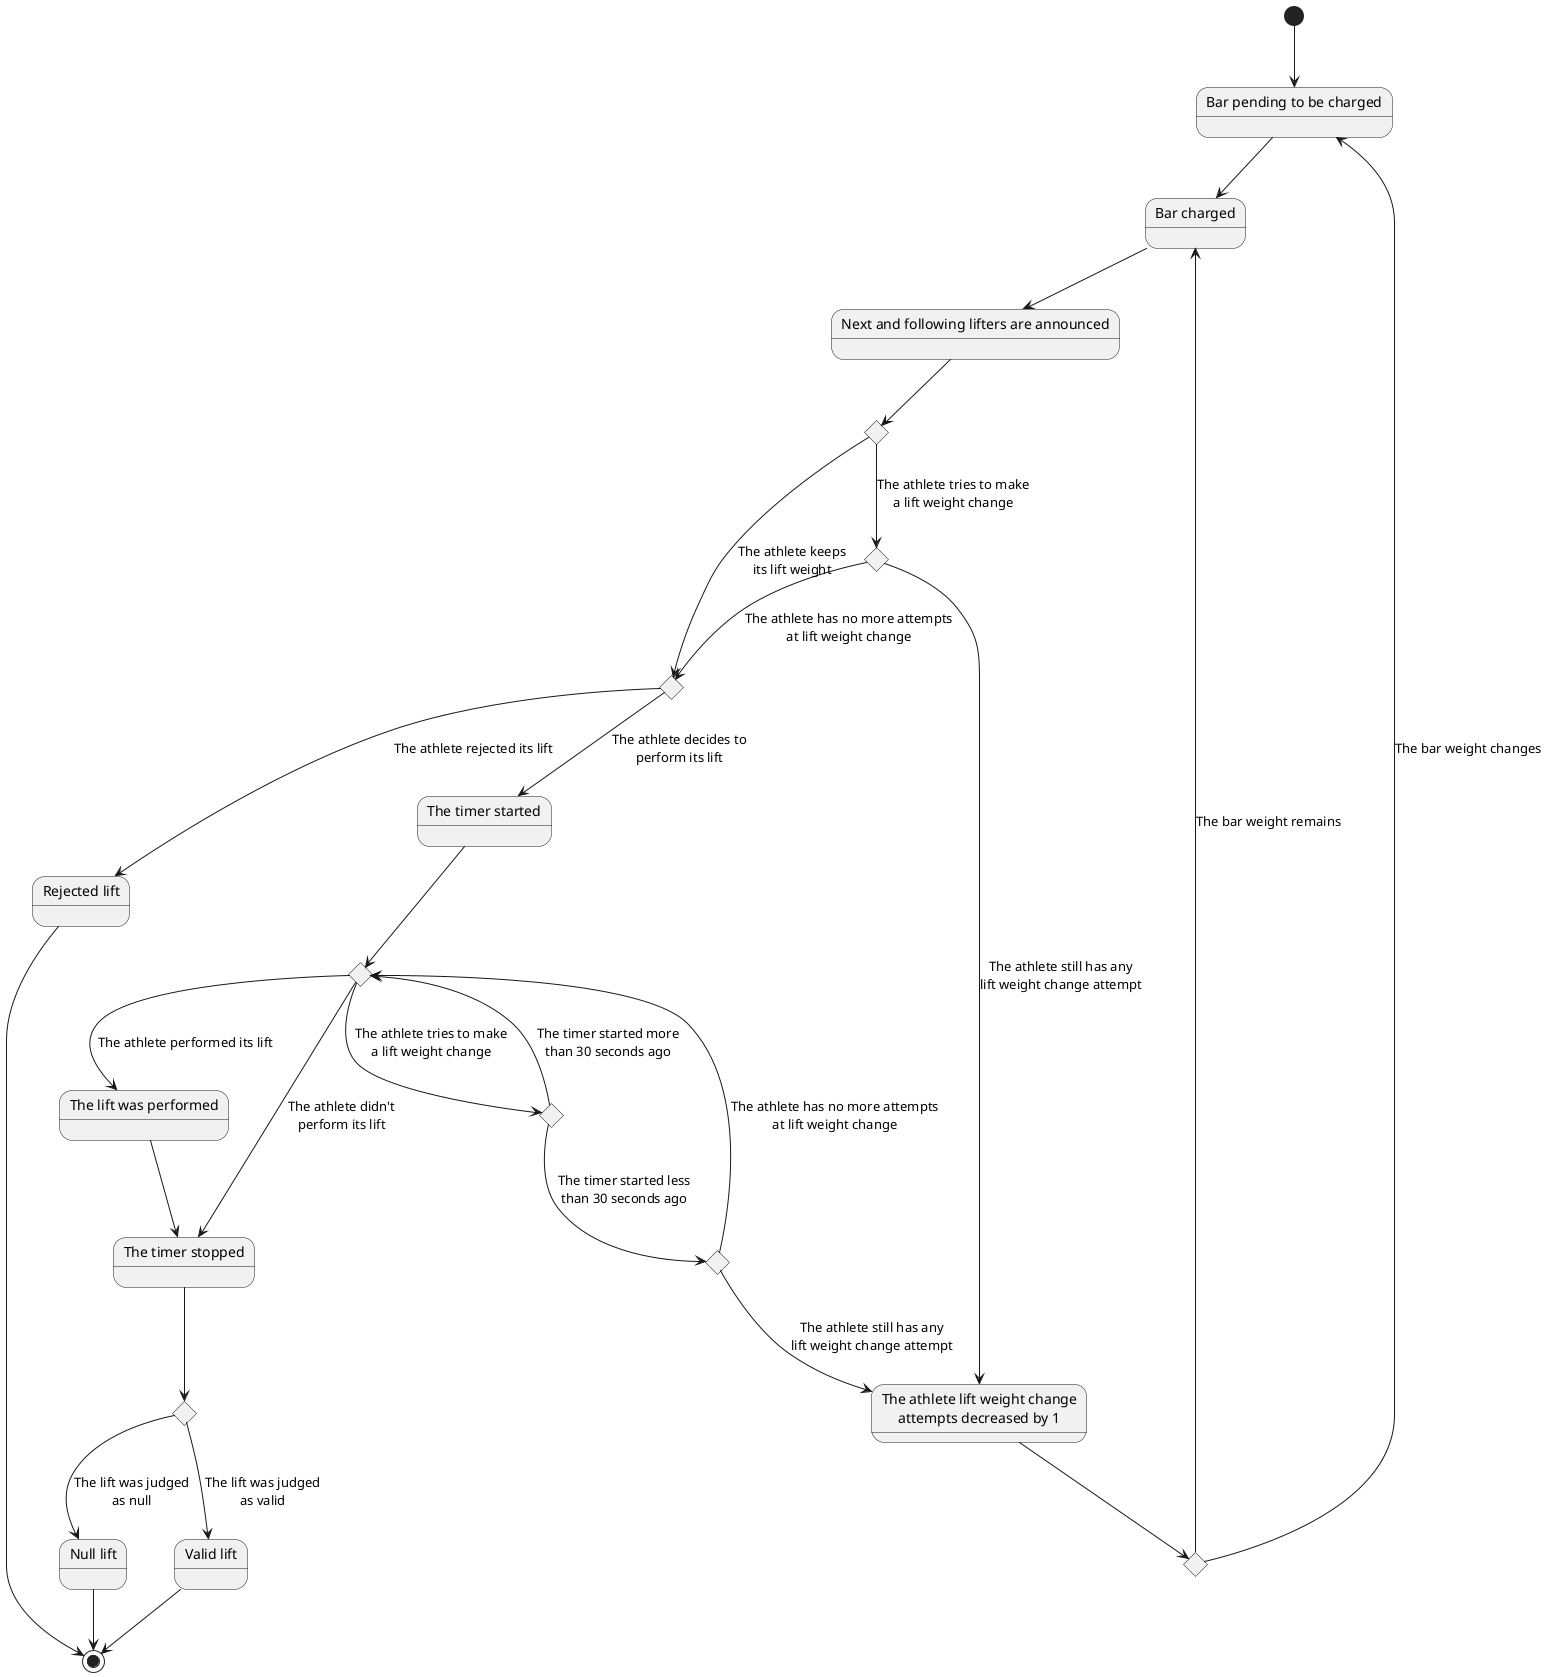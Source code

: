 @startuml
state "Bar pending to be charged" as BarPendingToBeCharged
state "Bar charged" as ChargedBar 
state "Next and following lifters are announced" as NextAndFollowingLiftersAnnounced

state "Was there a change in the lift weight?" as ChangeInLiftWeightCHC <<choice>>
state "Does the athlete have any lift weight change attempt?" as AnyChangeAttemptCHC <<choice>>

state "The athlete lift weight change\nattempts decreased by 1" as AttemptsDecreased
state "Does the bar weight remain?" as BarWeightRemainsCHC <<choice>>

state "Does the athlete decide to perform its lift?" as IsLiftGoingToBeRejectedCHC <<choice>>
state "The timer started" as TimerStarted
state "Did the athlete perform its lift?" as WasLiftPerformedCHC <<choice>>
state "Was there a change in the lift weight?" as ChangeInLiftWeightAfterTimerCHC <<choice>>
state "Does the athlete have any lift weight change attempt?" as AnyChangeAttemptAfterTimerCHC <<choice>>
state "The lift was performed" as LiftWasPerformed
state "The timer stopped" as TimerStopped
state "Rejected lift" as RejectedLift
state "Was the lift valid?" as WasLiftValidCHC <<choice>>
state "Valid lift" as ValidLift
state "Null lift" as NullLift


[*] --> BarPendingToBeCharged
BarPendingToBeCharged --> ChargedBar
ChargedBar --> NextAndFollowingLiftersAnnounced
NextAndFollowingLiftersAnnounced --> ChangeInLiftWeightCHC
ChangeInLiftWeightCHC --> AnyChangeAttemptCHC : The athlete tries to make\na lift weight change
AnyChangeAttemptCHC --> IsLiftGoingToBeRejectedCHC : The athlete has no more attempts\nat lift weight change
AnyChangeAttemptCHC --> AttemptsDecreased : The athlete still has any\nlift weight change attempt
AttemptsDecreased --> BarWeightRemainsCHC
BarWeightRemainsCHC --> ChargedBar : The bar weight remains
BarWeightRemainsCHC --> BarPendingToBeCharged : The bar weight changes
ChangeInLiftWeightCHC --> IsLiftGoingToBeRejectedCHC : The athlete keeps\nits lift weight
IsLiftGoingToBeRejectedCHC --> TimerStarted : The athlete decides to\nperform its lift
IsLiftGoingToBeRejectedCHC --> RejectedLift : The athlete rejected its lift
RejectedLift --> [*]
TimerStarted --> WasLiftPerformedCHC
WasLiftPerformedCHC --> LiftWasPerformed : The athlete performed its lift
WasLiftPerformedCHC --> TimerStopped : The athlete didn't\nperform its lift
WasLiftPerformedCHC --> ChangeInLiftWeightAfterTimerCHC : The athlete tries to make\na lift weight change
ChangeInLiftWeightAfterTimerCHC --> WasLiftPerformedCHC : The timer started more\nthan 30 seconds ago
ChangeInLiftWeightAfterTimerCHC --> AnyChangeAttemptAfterTimerCHC : The timer started less\nthan 30 seconds ago
AnyChangeAttemptAfterTimerCHC --> WasLiftPerformedCHC : The athlete has no more attempts\nat lift weight change
AnyChangeAttemptAfterTimerCHC --> AttemptsDecreased : The athlete still has any\nlift weight change attempt
LiftWasPerformed --> TimerStopped
TimerStopped --> WasLiftValidCHC
WasLiftValidCHC --> ValidLift : The lift was judged\nas valid
WasLiftValidCHC --> NullLift : The lift was judged\nas null
ValidLift --> [*]
NullLift --> [*]
@enduml

